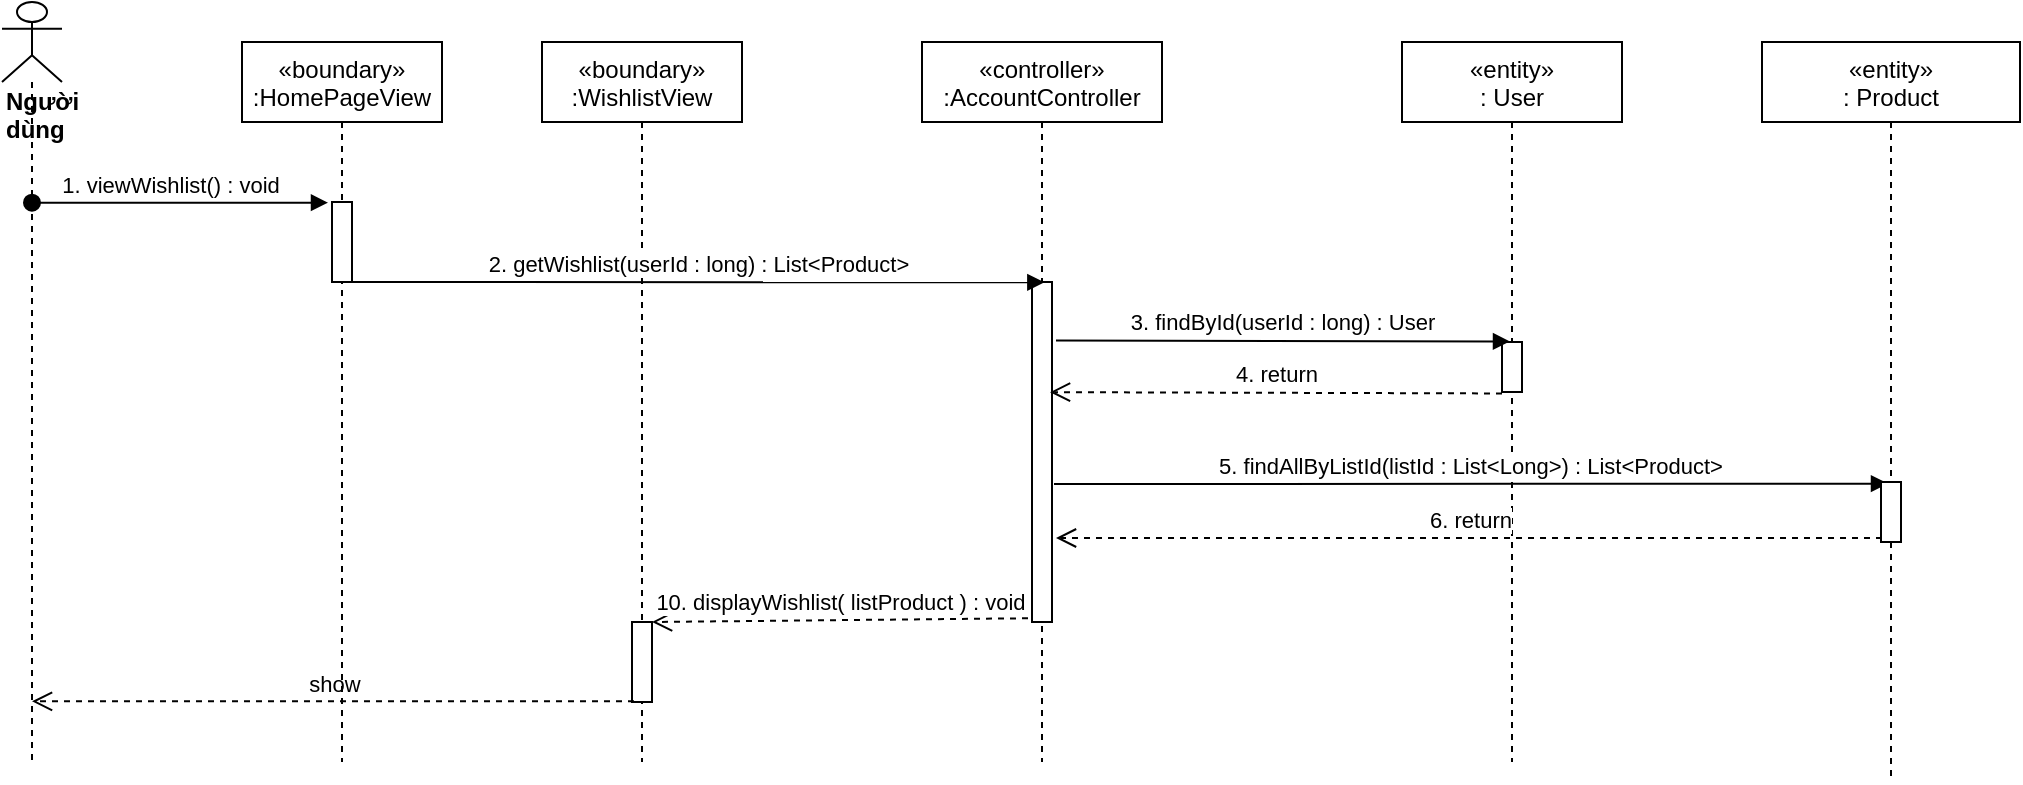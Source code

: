<mxfile version="14.7.6" type="device"><diagram id="H1k5X4LXpPHFL1V0AyPk" name="Page-1"><mxGraphModel dx="868" dy="425" grid="1" gridSize="10" guides="1" tooltips="1" connect="1" arrows="1" fold="1" page="1" pageScale="1" pageWidth="827" pageHeight="1169" math="0" shadow="0"><root><mxCell id="0"/><mxCell id="1" parent="0"/><mxCell id="cfn157tZw1Y4npRNo4wU-1" value="«boundary»&#10;:WishlistView" style="shape=umlLifeline;perimeter=lifelinePerimeter;container=1;collapsible=0;recursiveResize=0;rounded=0;shadow=0;strokeWidth=1;" parent="1" vertex="1"><mxGeometry x="380" y="80" width="100" height="360" as="geometry"/></mxCell><mxCell id="cfn157tZw1Y4npRNo4wU-2" value="" style="points=[];perimeter=orthogonalPerimeter;rounded=0;shadow=0;strokeWidth=1;" parent="cfn157tZw1Y4npRNo4wU-1" vertex="1"><mxGeometry x="45" y="290" width="10" height="40" as="geometry"/></mxCell><mxCell id="cfn157tZw1Y4npRNo4wU-4" value="«controller»&#10;:AccountController" style="shape=umlLifeline;perimeter=lifelinePerimeter;container=1;collapsible=0;recursiveResize=0;rounded=0;shadow=0;strokeWidth=1;" parent="1" vertex="1"><mxGeometry x="570" y="80" width="120" height="360" as="geometry"/></mxCell><mxCell id="cfn157tZw1Y4npRNo4wU-5" value="" style="points=[];perimeter=orthogonalPerimeter;rounded=0;shadow=0;strokeWidth=1;" parent="cfn157tZw1Y4npRNo4wU-4" vertex="1"><mxGeometry x="55" y="120" width="10" height="170" as="geometry"/></mxCell><mxCell id="cfn157tZw1Y4npRNo4wU-6" value="&lt;div&gt;&lt;b&gt;Người dùng&lt;/b&gt;&lt;/div&gt;" style="shape=umlLifeline;participant=umlActor;perimeter=lifelinePerimeter;whiteSpace=wrap;html=1;container=1;collapsible=0;recursiveResize=0;verticalAlign=top;spacingTop=36;outlineConnect=0;align=left;" parent="1" vertex="1"><mxGeometry x="110" y="60" width="30" height="380" as="geometry"/></mxCell><mxCell id="cfn157tZw1Y4npRNo4wU-7" value="1. viewWishlist() : void" style="verticalAlign=bottom;startArrow=oval;endArrow=block;startSize=8;shadow=0;strokeWidth=1;entryX=-0.2;entryY=0.008;entryDx=0;entryDy=0;entryPerimeter=0;" parent="1" source="cfn157tZw1Y4npRNo4wU-6" target="Uj-bI4GGaeMd9mfo6XZ4-2" edge="1"><mxGeometry x="-0.06" relative="1" as="geometry"><mxPoint x="100" y="170" as="sourcePoint"/><mxPoint as="offset"/></mxGeometry></mxCell><mxCell id="cfn157tZw1Y4npRNo4wU-10" value="2. getWishlist(userId : long) : List&amp;lt;Product&amp;gt;" style="html=1;verticalAlign=bottom;endArrow=block;entryX=0.617;entryY=0.001;entryDx=0;entryDy=0;entryPerimeter=0;" parent="1" source="Uj-bI4GGaeMd9mfo6XZ4-2" target="cfn157tZw1Y4npRNo4wU-5" edge="1"><mxGeometry width="80" relative="1" as="geometry"><mxPoint x="320" y="248" as="sourcePoint"/><mxPoint x="500" y="210" as="targetPoint"/></mxGeometry></mxCell><mxCell id="cfn157tZw1Y4npRNo4wU-14" value="«entity»&#10;: User" style="shape=umlLifeline;perimeter=lifelinePerimeter;container=1;collapsible=0;recursiveResize=0;rounded=0;shadow=0;strokeWidth=1;" parent="1" vertex="1"><mxGeometry x="810" y="80" width="110" height="360" as="geometry"/></mxCell><mxCell id="cfn157tZw1Y4npRNo4wU-15" value="" style="points=[];perimeter=orthogonalPerimeter;rounded=0;shadow=0;strokeWidth=1;" parent="cfn157tZw1Y4npRNo4wU-14" vertex="1"><mxGeometry x="50" y="150" width="10" height="25" as="geometry"/></mxCell><mxCell id="cfn157tZw1Y4npRNo4wU-16" value="5. findAllByListId(listId : List&amp;lt;Long&amp;gt;) : List&amp;lt;Product&amp;gt;" style="html=1;verticalAlign=bottom;endArrow=block;entryX=0.35;entryY=0.027;entryDx=0;entryDy=0;entryPerimeter=0;" parent="1" target="cfn157tZw1Y4npRNo4wU-23" edge="1"><mxGeometry width="80" relative="1" as="geometry"><mxPoint x="636" y="301" as="sourcePoint"/><mxPoint x="1270" y="308" as="targetPoint"/></mxGeometry></mxCell><mxCell id="cfn157tZw1Y4npRNo4wU-17" value="6. return" style="html=1;verticalAlign=bottom;endArrow=open;dashed=1;endSize=8;exitX=0.05;exitY=0.933;exitDx=0;exitDy=0;exitPerimeter=0;" parent="1" source="cfn157tZw1Y4npRNo4wU-23" edge="1"><mxGeometry relative="1" as="geometry"><mxPoint x="1120" y="329" as="sourcePoint"/><mxPoint x="637" y="328" as="targetPoint"/></mxGeometry></mxCell><mxCell id="cfn157tZw1Y4npRNo4wU-18" value="3. findById(userId : long) : User" style="html=1;verticalAlign=bottom;endArrow=block;entryX=0.4;entryY=-0.011;entryDx=0;entryDy=0;entryPerimeter=0;exitX=1.2;exitY=0.172;exitDx=0;exitDy=0;exitPerimeter=0;" parent="1" source="cfn157tZw1Y4npRNo4wU-5" target="cfn157tZw1Y4npRNo4wU-15" edge="1"><mxGeometry width="80" relative="1" as="geometry"><mxPoint x="894" y="246.88" as="sourcePoint"/><mxPoint x="870" y="240" as="targetPoint"/></mxGeometry></mxCell><mxCell id="cfn157tZw1Y4npRNo4wU-19" value="4. return" style="html=1;verticalAlign=bottom;endArrow=open;dashed=1;endSize=8;exitX=0;exitY=1.029;exitDx=0;exitDy=0;exitPerimeter=0;entryX=0.9;entryY=0.324;entryDx=0;entryDy=0;entryPerimeter=0;" parent="1" source="cfn157tZw1Y4npRNo4wU-15" target="cfn157tZw1Y4npRNo4wU-5" edge="1"><mxGeometry relative="1" as="geometry"><mxPoint x="1100" y="272" as="sourcePoint"/><mxPoint x="897" y="273.06" as="targetPoint"/></mxGeometry></mxCell><mxCell id="cfn157tZw1Y4npRNo4wU-22" value="«entity»&#10;: Product" style="shape=umlLifeline;perimeter=lifelinePerimeter;container=1;collapsible=0;recursiveResize=0;rounded=0;shadow=0;strokeWidth=1;" parent="1" vertex="1"><mxGeometry x="990" y="80" width="129" height="370" as="geometry"/></mxCell><mxCell id="cfn157tZw1Y4npRNo4wU-23" value="" style="points=[];perimeter=orthogonalPerimeter;rounded=0;shadow=0;strokeWidth=1;" parent="cfn157tZw1Y4npRNo4wU-22" vertex="1"><mxGeometry x="59.5" y="220" width="10" height="30" as="geometry"/></mxCell><mxCell id="xKuWhfzv7lUCFMb9PKLV-1" value="&lt;span style=&quot;font-family: &amp;#34;helvetica&amp;#34;&quot;&gt;10. displayWishlist( listProduct ) : void&lt;/span&gt;" style="html=1;verticalAlign=bottom;endArrow=open;dashed=1;endSize=8;exitX=-0.2;exitY=0.989;exitDx=0;exitDy=0;exitPerimeter=0;" parent="1" source="cfn157tZw1Y4npRNo4wU-5" target="cfn157tZw1Y4npRNo4wU-2" edge="1"><mxGeometry relative="1" as="geometry"><mxPoint x="530" y="220" as="sourcePoint"/><mxPoint x="450" y="220" as="targetPoint"/></mxGeometry></mxCell><mxCell id="xKuWhfzv7lUCFMb9PKLV-2" value="&lt;span style=&quot;color: rgb(0 , 0 , 0) ; font-family: &amp;#34;helvetica&amp;#34; ; font-size: 11px ; font-style: normal ; font-weight: 400 ; letter-spacing: normal ; text-align: center ; text-indent: 0px ; text-transform: none ; word-spacing: 0px ; background-color: rgb(255 , 255 , 255) ; display: inline ; float: none&quot;&gt;show&lt;/span&gt;" style="html=1;verticalAlign=bottom;endArrow=open;dashed=1;endSize=8;exitX=0.1;exitY=0.992;exitDx=0;exitDy=0;exitPerimeter=0;" parent="1" source="cfn157tZw1Y4npRNo4wU-2" target="cfn157tZw1Y4npRNo4wU-6" edge="1"><mxGeometry relative="1" as="geometry"><mxPoint x="530" y="320" as="sourcePoint"/><mxPoint x="450" y="320" as="targetPoint"/></mxGeometry></mxCell><mxCell id="Uj-bI4GGaeMd9mfo6XZ4-1" value="«boundary»&#10;:HomePageView" style="shape=umlLifeline;perimeter=lifelinePerimeter;container=1;collapsible=0;recursiveResize=0;rounded=0;shadow=0;strokeWidth=1;" vertex="1" parent="1"><mxGeometry x="230" y="80" width="100" height="360" as="geometry"/></mxCell><mxCell id="Uj-bI4GGaeMd9mfo6XZ4-2" value="" style="points=[];perimeter=orthogonalPerimeter;rounded=0;shadow=0;strokeWidth=1;" vertex="1" parent="Uj-bI4GGaeMd9mfo6XZ4-1"><mxGeometry x="45" y="80" width="10" height="40" as="geometry"/></mxCell></root></mxGraphModel></diagram></mxfile>